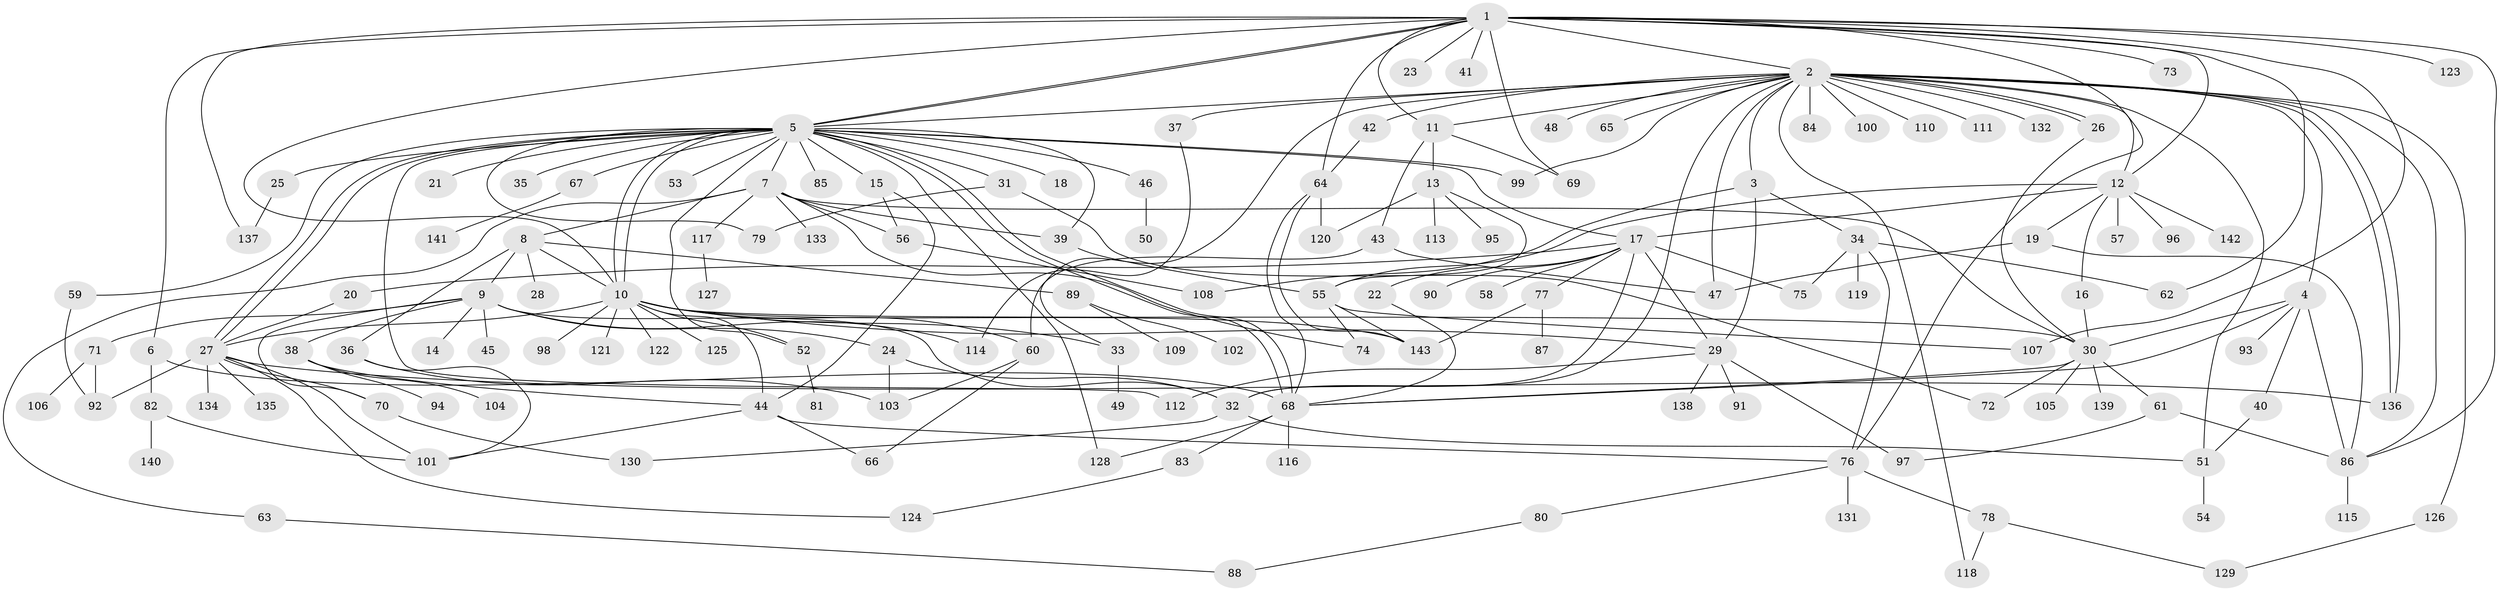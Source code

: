 // coarse degree distribution, {9: 0.039603960396039604, 10: 0.009900990099009901, 2: 0.22772277227722773, 4: 0.06930693069306931, 24: 0.009900990099009901, 6: 0.0297029702970297, 3: 0.09900990099009901, 22: 0.009900990099009901, 1: 0.38613861386138615, 7: 0.019801980198019802, 5: 0.0594059405940594, 15: 0.009900990099009901, 8: 0.019801980198019802, 14: 0.009900990099009901}
// Generated by graph-tools (version 1.1) at 2025/36/03/04/25 23:36:53]
// undirected, 143 vertices, 223 edges
graph export_dot {
  node [color=gray90,style=filled];
  1;
  2;
  3;
  4;
  5;
  6;
  7;
  8;
  9;
  10;
  11;
  12;
  13;
  14;
  15;
  16;
  17;
  18;
  19;
  20;
  21;
  22;
  23;
  24;
  25;
  26;
  27;
  28;
  29;
  30;
  31;
  32;
  33;
  34;
  35;
  36;
  37;
  38;
  39;
  40;
  41;
  42;
  43;
  44;
  45;
  46;
  47;
  48;
  49;
  50;
  51;
  52;
  53;
  54;
  55;
  56;
  57;
  58;
  59;
  60;
  61;
  62;
  63;
  64;
  65;
  66;
  67;
  68;
  69;
  70;
  71;
  72;
  73;
  74;
  75;
  76;
  77;
  78;
  79;
  80;
  81;
  82;
  83;
  84;
  85;
  86;
  87;
  88;
  89;
  90;
  91;
  92;
  93;
  94;
  95;
  96;
  97;
  98;
  99;
  100;
  101;
  102;
  103;
  104;
  105;
  106;
  107;
  108;
  109;
  110;
  111;
  112;
  113;
  114;
  115;
  116;
  117;
  118;
  119;
  120;
  121;
  122;
  123;
  124;
  125;
  126;
  127;
  128;
  129;
  130;
  131;
  132;
  133;
  134;
  135;
  136;
  137;
  138;
  139;
  140;
  141;
  142;
  143;
  1 -- 2;
  1 -- 5;
  1 -- 5;
  1 -- 6;
  1 -- 10;
  1 -- 11;
  1 -- 12;
  1 -- 23;
  1 -- 41;
  1 -- 62;
  1 -- 64;
  1 -- 69;
  1 -- 73;
  1 -- 76;
  1 -- 86;
  1 -- 107;
  1 -- 123;
  1 -- 137;
  2 -- 3;
  2 -- 4;
  2 -- 5;
  2 -- 11;
  2 -- 12;
  2 -- 26;
  2 -- 26;
  2 -- 32;
  2 -- 33;
  2 -- 37;
  2 -- 42;
  2 -- 47;
  2 -- 48;
  2 -- 51;
  2 -- 65;
  2 -- 84;
  2 -- 86;
  2 -- 99;
  2 -- 100;
  2 -- 110;
  2 -- 111;
  2 -- 118;
  2 -- 126;
  2 -- 132;
  2 -- 136;
  2 -- 136;
  3 -- 29;
  3 -- 34;
  3 -- 108;
  4 -- 30;
  4 -- 40;
  4 -- 68;
  4 -- 86;
  4 -- 93;
  5 -- 7;
  5 -- 10;
  5 -- 10;
  5 -- 15;
  5 -- 17;
  5 -- 18;
  5 -- 21;
  5 -- 25;
  5 -- 27;
  5 -- 27;
  5 -- 31;
  5 -- 35;
  5 -- 39;
  5 -- 46;
  5 -- 52;
  5 -- 53;
  5 -- 59;
  5 -- 67;
  5 -- 68;
  5 -- 68;
  5 -- 79;
  5 -- 85;
  5 -- 99;
  5 -- 112;
  5 -- 128;
  6 -- 68;
  6 -- 82;
  7 -- 8;
  7 -- 30;
  7 -- 39;
  7 -- 56;
  7 -- 63;
  7 -- 74;
  7 -- 117;
  7 -- 133;
  8 -- 9;
  8 -- 10;
  8 -- 28;
  8 -- 36;
  8 -- 89;
  9 -- 14;
  9 -- 24;
  9 -- 32;
  9 -- 38;
  9 -- 45;
  9 -- 70;
  9 -- 71;
  9 -- 114;
  10 -- 27;
  10 -- 29;
  10 -- 30;
  10 -- 33;
  10 -- 44;
  10 -- 52;
  10 -- 60;
  10 -- 98;
  10 -- 121;
  10 -- 122;
  10 -- 125;
  10 -- 143;
  11 -- 13;
  11 -- 43;
  11 -- 69;
  12 -- 16;
  12 -- 17;
  12 -- 19;
  12 -- 55;
  12 -- 57;
  12 -- 96;
  12 -- 142;
  13 -- 55;
  13 -- 95;
  13 -- 113;
  13 -- 120;
  15 -- 44;
  15 -- 56;
  16 -- 30;
  17 -- 20;
  17 -- 22;
  17 -- 29;
  17 -- 32;
  17 -- 58;
  17 -- 75;
  17 -- 77;
  17 -- 90;
  19 -- 47;
  19 -- 86;
  20 -- 27;
  22 -- 68;
  24 -- 32;
  24 -- 103;
  25 -- 137;
  26 -- 30;
  27 -- 70;
  27 -- 92;
  27 -- 101;
  27 -- 124;
  27 -- 134;
  27 -- 135;
  27 -- 136;
  29 -- 91;
  29 -- 97;
  29 -- 112;
  29 -- 138;
  30 -- 61;
  30 -- 68;
  30 -- 72;
  30 -- 105;
  30 -- 139;
  31 -- 72;
  31 -- 79;
  32 -- 51;
  32 -- 130;
  33 -- 49;
  34 -- 62;
  34 -- 75;
  34 -- 76;
  34 -- 119;
  36 -- 101;
  36 -- 103;
  37 -- 114;
  38 -- 44;
  38 -- 94;
  38 -- 104;
  39 -- 55;
  40 -- 51;
  42 -- 64;
  43 -- 47;
  43 -- 60;
  44 -- 66;
  44 -- 76;
  44 -- 101;
  46 -- 50;
  51 -- 54;
  52 -- 81;
  55 -- 74;
  55 -- 107;
  55 -- 143;
  56 -- 108;
  59 -- 92;
  60 -- 66;
  60 -- 103;
  61 -- 86;
  61 -- 97;
  63 -- 88;
  64 -- 68;
  64 -- 120;
  64 -- 143;
  67 -- 141;
  68 -- 83;
  68 -- 116;
  68 -- 128;
  70 -- 130;
  71 -- 92;
  71 -- 106;
  76 -- 78;
  76 -- 80;
  76 -- 131;
  77 -- 87;
  77 -- 143;
  78 -- 118;
  78 -- 129;
  80 -- 88;
  82 -- 101;
  82 -- 140;
  83 -- 124;
  86 -- 115;
  89 -- 102;
  89 -- 109;
  117 -- 127;
  126 -- 129;
}
